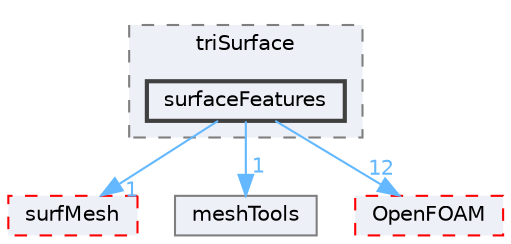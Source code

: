 digraph "src/meshTools/triSurface/surfaceFeatures"
{
 // LATEX_PDF_SIZE
  bgcolor="transparent";
  edge [fontname=Helvetica,fontsize=10,labelfontname=Helvetica,labelfontsize=10];
  node [fontname=Helvetica,fontsize=10,shape=box,height=0.2,width=0.4];
  compound=true
  subgraph clusterdir_2c4b96702ead4056d900947b6784ec65 {
    graph [ bgcolor="#edf0f7", pencolor="grey50", label="triSurface", fontname=Helvetica,fontsize=10 style="filled,dashed", URL="dir_2c4b96702ead4056d900947b6784ec65.html",tooltip=""]
  dir_c7ea400be066a7991c819dfdcc67c0c6 [label="surfaceFeatures", fillcolor="#edf0f7", color="grey25", style="filled,bold", URL="dir_c7ea400be066a7991c819dfdcc67c0c6.html",tooltip=""];
  }
  dir_0a88fe22feb23ce5f078a04a1df67721 [label="surfMesh", fillcolor="#edf0f7", color="red", style="filled,dashed", URL="dir_0a88fe22feb23ce5f078a04a1df67721.html",tooltip=""];
  dir_ed89494532d84cde5bd7df6bbfcbe2dc [label="meshTools", fillcolor="#edf0f7", color="grey50", style="filled", URL="dir_ed89494532d84cde5bd7df6bbfcbe2dc.html",tooltip=""];
  dir_c5473ff19b20e6ec4dfe5c310b3778a8 [label="OpenFOAM", fillcolor="#edf0f7", color="red", style="filled,dashed", URL="dir_c5473ff19b20e6ec4dfe5c310b3778a8.html",tooltip=""];
  dir_c7ea400be066a7991c819dfdcc67c0c6->dir_0a88fe22feb23ce5f078a04a1df67721 [headlabel="1", labeldistance=1.5 headhref="dir_003831_003891.html" href="dir_003831_003891.html" color="steelblue1" fontcolor="steelblue1"];
  dir_c7ea400be066a7991c819dfdcc67c0c6->dir_c5473ff19b20e6ec4dfe5c310b3778a8 [headlabel="12", labeldistance=1.5 headhref="dir_003831_002695.html" href="dir_003831_002695.html" color="steelblue1" fontcolor="steelblue1"];
  dir_c7ea400be066a7991c819dfdcc67c0c6->dir_ed89494532d84cde5bd7df6bbfcbe2dc [headlabel="1", labeldistance=1.5 headhref="dir_003831_002383.html" href="dir_003831_002383.html" color="steelblue1" fontcolor="steelblue1"];
}
